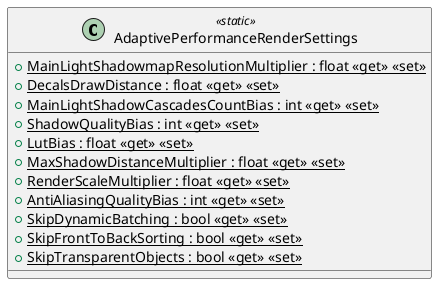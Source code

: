@startuml
class AdaptivePerformanceRenderSettings <<static>> {
    + {static} MainLightShadowmapResolutionMultiplier : float <<get>> <<set>>
    + {static} DecalsDrawDistance : float <<get>> <<set>>
    + {static} MainLightShadowCascadesCountBias : int <<get>> <<set>>
    + {static} ShadowQualityBias : int <<get>> <<set>>
    + {static} LutBias : float <<get>> <<set>>
    + {static} MaxShadowDistanceMultiplier : float <<get>> <<set>>
    + {static} RenderScaleMultiplier : float <<get>> <<set>>
    + {static} AntiAliasingQualityBias : int <<get>> <<set>>
    + {static} SkipDynamicBatching : bool <<get>> <<set>>
    + {static} SkipFrontToBackSorting : bool <<get>> <<set>>
    + {static} SkipTransparentObjects : bool <<get>> <<set>>
}
@enduml
